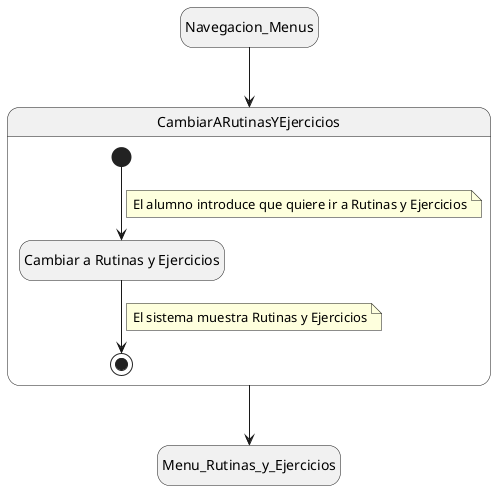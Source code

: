 @startuml CambiarARutinasYEjercicios
hide empty description

state Navegacion_Menus
state Menu_Rutinas_y_Ejercicios

state CambiarARutinasYEjercicios{
    state Cambiar as "Cambiar a Rutinas y Ejercicios"
    [*] --> Cambiar
    note on link
        El alumno introduce que quiere ir a Rutinas y Ejercicios
    end note
    Cambiar --> [*]
    note on link
        El sistema muestra Rutinas y Ejercicios
    end note
}

Navegacion_Menus --> CambiarARutinasYEjercicios
CambiarARutinasYEjercicios --> Menu_Rutinas_y_Ejercicios
@enduml
